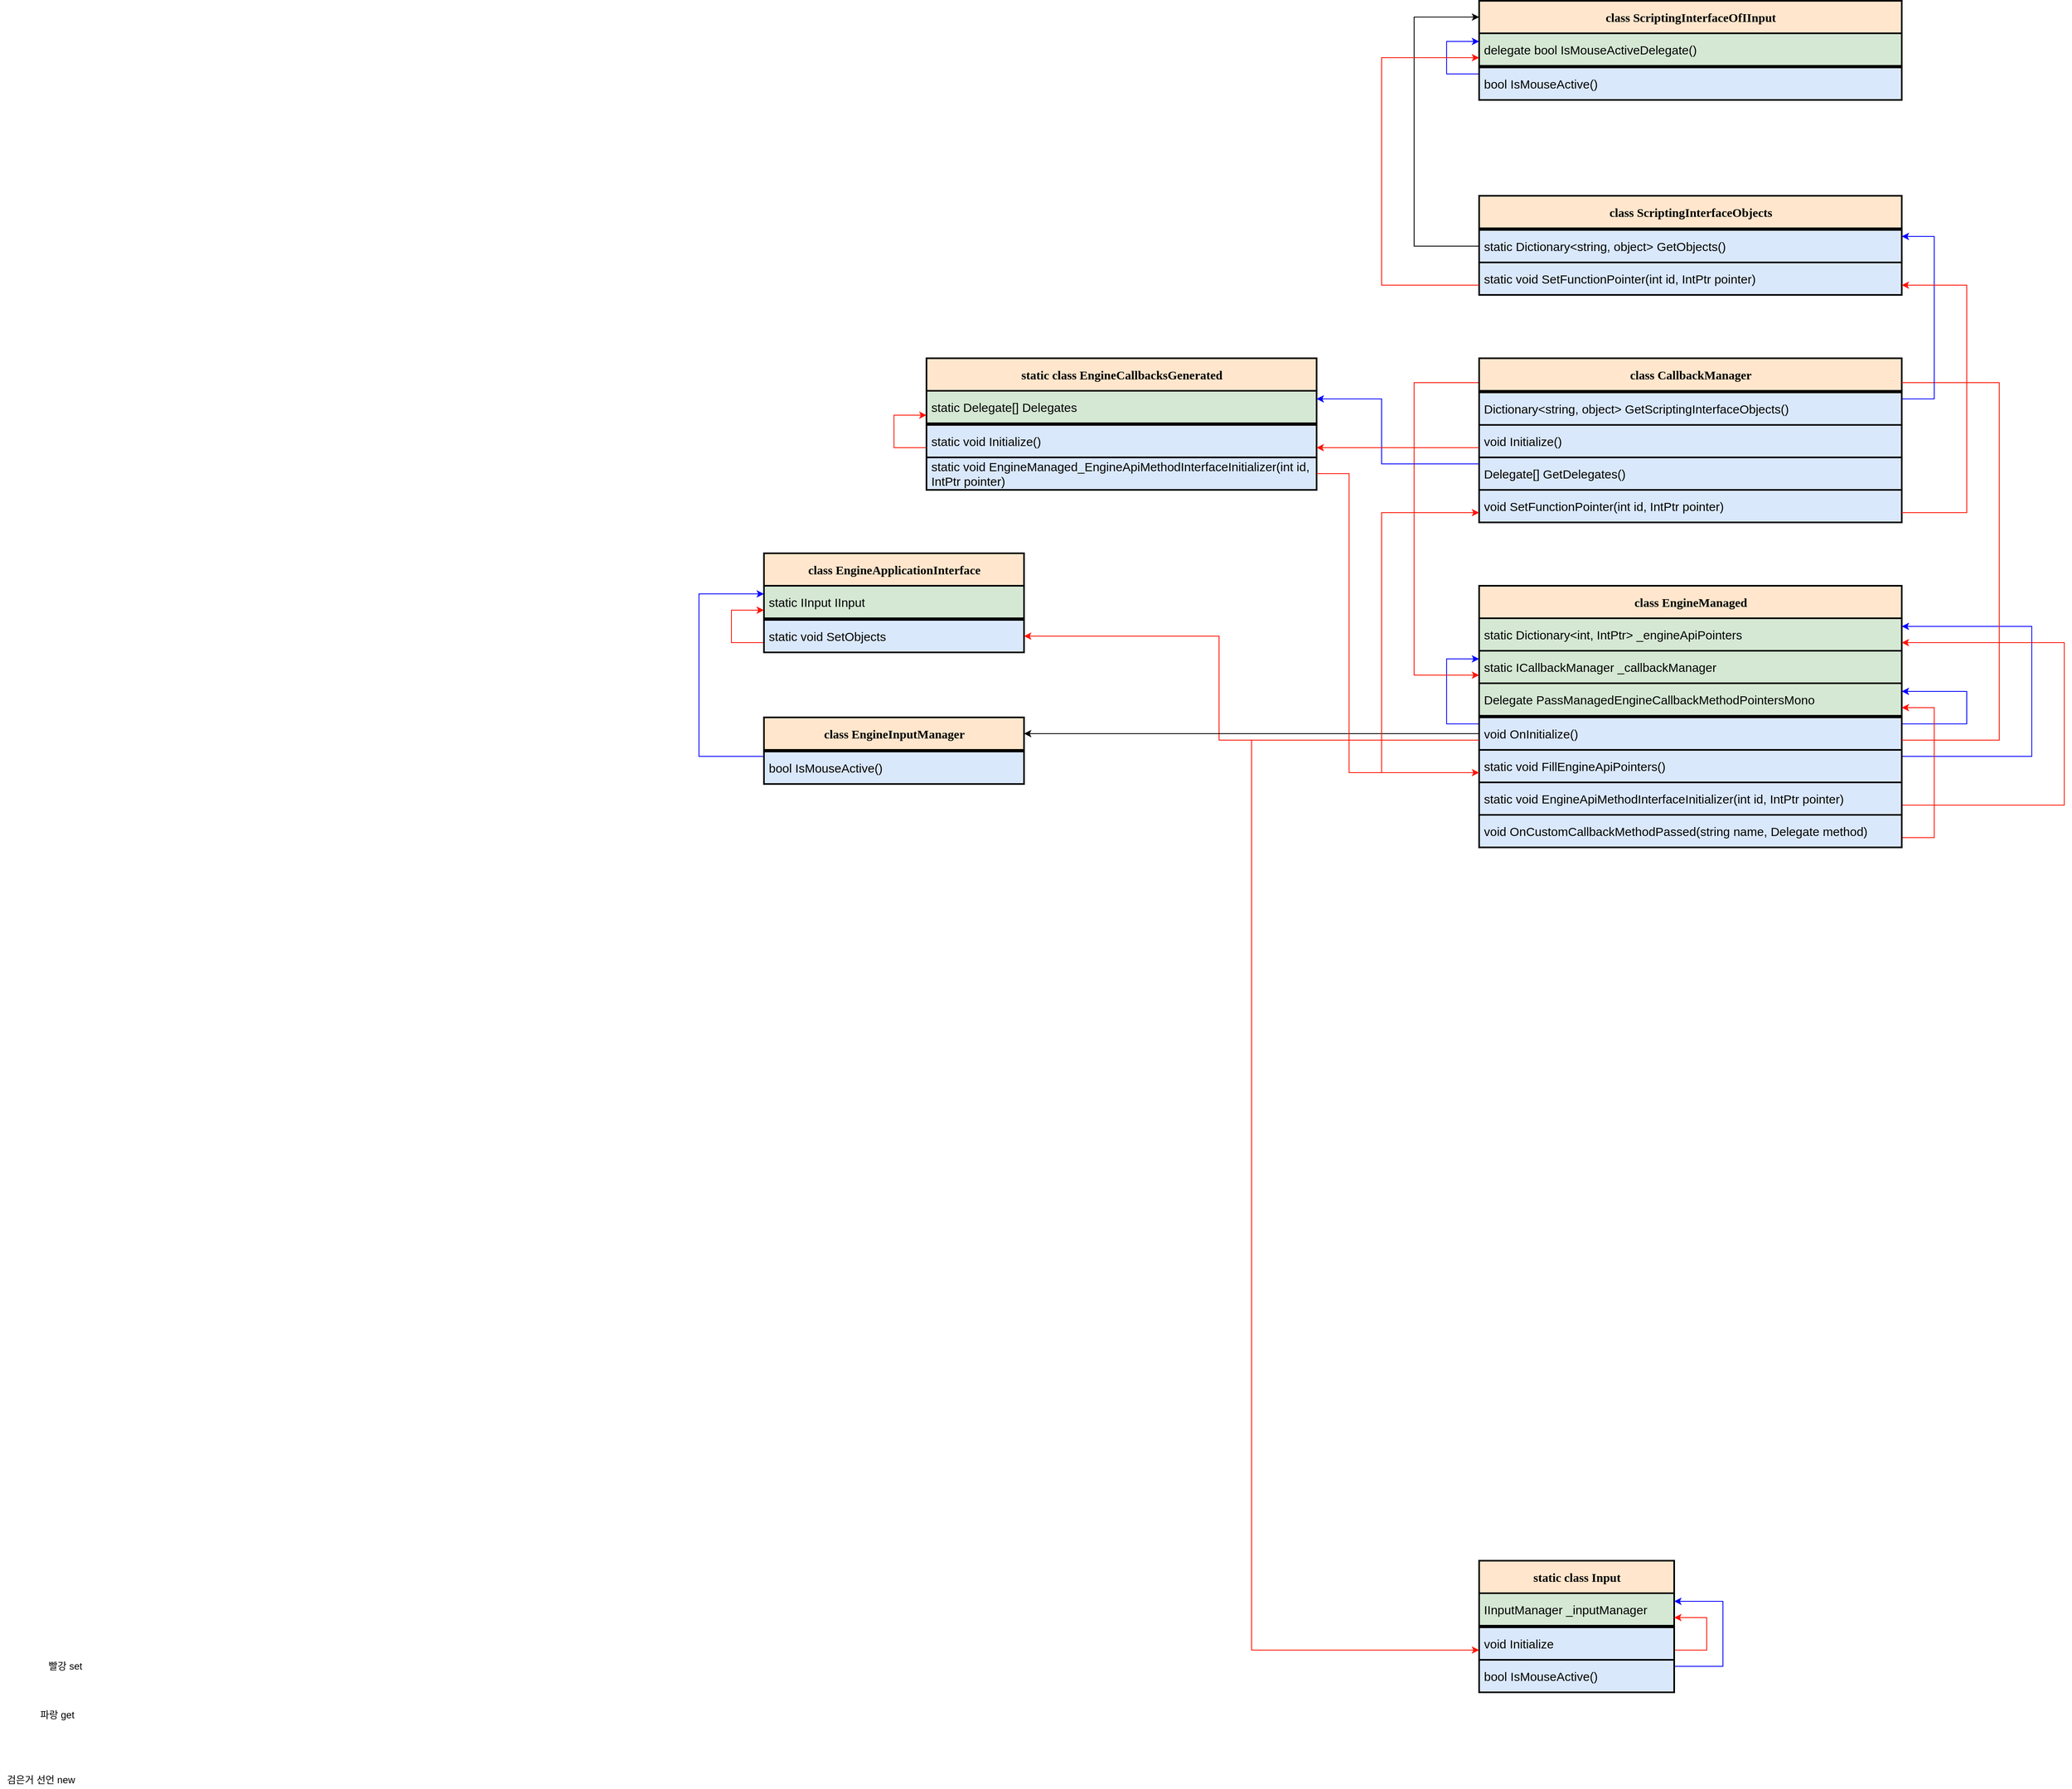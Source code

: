 <mxfile version="14.8.1" type="github">
  <diagram name="Page-1" id="6133507b-19e7-1e82-6fc7-422aa6c4b21f">
    <mxGraphModel dx="2522" dy="1612" grid="1" gridSize="10" guides="1" tooltips="1" connect="1" arrows="1" fold="1" page="1" pageScale="1" pageWidth="1100" pageHeight="850" background="none" math="0" shadow="0">
      <root>
        <mxCell id="0" />
        <mxCell id="1" parent="0" />
        <mxCell id="yH2N4LVDHTNYknIPU6K9-19" value="static class Input" style="swimlane;html=1;fontStyle=1;align=center;verticalAlign=middle;childLayout=stackLayout;horizontal=1;startSize=40;horizontalStack=0;resizeParent=1;resizeLast=0;collapsible=1;marginBottom=0;swimlaneFillColor=#ffffff;rounded=0;shadow=0;comic=0;labelBackgroundColor=none;strokeWidth=2;fontFamily=Verdana;fontSize=15;swimlaneLine=1;flipH=1;flipV=0;fillColor=#ffe6cc;" parent="1" vertex="1">
          <mxGeometry x="800" y="1240" width="240" height="162" as="geometry" />
        </mxCell>
        <mxCell id="yH2N4LVDHTNYknIPU6K9-21" value="IInputManager _inputManager" style="text;align=left;verticalAlign=middle;spacingLeft=4;spacingRight=4;whiteSpace=wrap;overflow=hidden;rotatable=0;points=[[0,0.5],[1,0.5]];portConstraint=eastwest;horizontal=1;labelBorderColor=none;labelBackgroundColor=none;html=1;shadow=0;glass=0;sketch=0;rounded=0;fillColor=#d5e8d4;fontSize=15;strokeColor=#000000;strokeWidth=2;" parent="yH2N4LVDHTNYknIPU6K9-19" vertex="1">
          <mxGeometry y="40" width="240" height="40" as="geometry" />
        </mxCell>
        <mxCell id="yH2N4LVDHTNYknIPU6K9-22" value="" style="line;html=1;strokeWidth=1;fillColor=none;align=left;verticalAlign=middle;spacingTop=-1;spacingLeft=3;spacingRight=3;rotatable=0;labelPosition=right;points=[];portConstraint=eastwest;" parent="yH2N4LVDHTNYknIPU6K9-19" vertex="1">
          <mxGeometry y="80" width="240" height="2" as="geometry" />
        </mxCell>
        <mxCell id="VEGWwrapi3wjiJ5tn9da-1" style="edgeStyle=orthogonalEdgeStyle;rounded=0;orthogonalLoop=1;jettySize=auto;html=1;strokeColor=#FF1303;" parent="yH2N4LVDHTNYknIPU6K9-19" source="8lbFRNuZKAljPc5YzSxJ-2" target="yH2N4LVDHTNYknIPU6K9-21" edge="1">
          <mxGeometry relative="1" as="geometry">
            <Array as="points">
              <mxPoint x="280" y="110" />
              <mxPoint x="280" y="70" />
            </Array>
          </mxGeometry>
        </mxCell>
        <mxCell id="8lbFRNuZKAljPc5YzSxJ-2" value="void Initialize" style="text;html=1;fillColor=#dae8fc;align=left;verticalAlign=middle;spacingLeft=4;spacingRight=4;whiteSpace=wrap;overflow=hidden;rotatable=0;points=[[0,0.5],[1,0.5]];portConstraint=eastwest;fontSize=15;strokeColor=#000000;strokeWidth=2;" parent="yH2N4LVDHTNYknIPU6K9-19" vertex="1">
          <mxGeometry y="82" width="240" height="40" as="geometry" />
        </mxCell>
        <mxCell id="VEGWwrapi3wjiJ5tn9da-2" style="edgeStyle=orthogonalEdgeStyle;rounded=0;orthogonalLoop=1;jettySize=auto;html=1;strokeColor=#0000FF;" parent="yH2N4LVDHTNYknIPU6K9-19" source="yH2N4LVDHTNYknIPU6K9-36" target="yH2N4LVDHTNYknIPU6K9-21" edge="1">
          <mxGeometry relative="1" as="geometry">
            <Array as="points">
              <mxPoint x="300" y="130" />
              <mxPoint x="300" y="50" />
            </Array>
          </mxGeometry>
        </mxCell>
        <mxCell id="yH2N4LVDHTNYknIPU6K9-36" value="bool&amp;nbsp;IsMouseActive()" style="text;html=1;fillColor=#dae8fc;align=left;verticalAlign=middle;spacingLeft=4;spacingRight=4;whiteSpace=wrap;overflow=hidden;rotatable=0;points=[[0,0.5],[1,0.5]];portConstraint=eastwest;fontSize=15;strokeWidth=2;strokeColor=#000000;" parent="yH2N4LVDHTNYknIPU6K9-19" vertex="1">
          <mxGeometry y="122" width="240" height="40" as="geometry" />
        </mxCell>
        <mxCell id="8lbFRNuZKAljPc5YzSxJ-77" value="class EngineManaged" style="swimlane;html=1;fontStyle=1;align=center;verticalAlign=middle;childLayout=stackLayout;horizontal=1;startSize=40;horizontalStack=0;resizeParent=1;resizeLast=0;collapsible=1;marginBottom=0;swimlaneFillColor=#ffffff;rounded=0;shadow=0;comic=0;labelBackgroundColor=none;strokeWidth=2;fontFamily=Verdana;fontSize=15;swimlaneLine=1;flipH=1;flipV=0;fillColor=#ffe6cc;" parent="1" vertex="1">
          <mxGeometry x="800" y="40" width="520" height="322" as="geometry" />
        </mxCell>
        <mxCell id="CqrycAwwvoVCevSgToH9-6" value="static Dictionary&amp;lt;int, IntPtr&amp;gt; _engineApiPointers" style="text;align=left;verticalAlign=middle;spacingLeft=4;spacingRight=4;whiteSpace=wrap;overflow=hidden;rotatable=0;points=[[0,0.5],[1,0.5]];portConstraint=eastwest;horizontal=1;labelBorderColor=none;labelBackgroundColor=none;html=1;shadow=0;glass=0;sketch=0;rounded=0;fillColor=#d5e8d4;fontSize=15;strokeColor=#000000;strokeWidth=2;" parent="8lbFRNuZKAljPc5YzSxJ-77" vertex="1">
          <mxGeometry y="40" width="520" height="40" as="geometry" />
        </mxCell>
        <mxCell id="8lbFRNuZKAljPc5YzSxJ-84" value="static ICallbackManager _callbackManager" style="text;align=left;verticalAlign=middle;spacingLeft=4;spacingRight=4;whiteSpace=wrap;overflow=hidden;rotatable=0;points=[[0,0.5],[1,0.5]];portConstraint=eastwest;horizontal=1;labelBorderColor=none;labelBackgroundColor=none;html=1;shadow=0;glass=0;sketch=0;rounded=0;fillColor=#d5e8d4;fontSize=15;strokeColor=#000000;strokeWidth=2;" parent="8lbFRNuZKAljPc5YzSxJ-77" vertex="1">
          <mxGeometry y="80" width="520" height="40" as="geometry" />
        </mxCell>
        <mxCell id="CqrycAwwvoVCevSgToH9-27" value="Delegate PassManagedEngineCallbackMethodPointersMono" style="text;align=left;verticalAlign=middle;spacingLeft=4;spacingRight=4;whiteSpace=wrap;overflow=hidden;rotatable=0;points=[[0,0.5],[1,0.5]];portConstraint=eastwest;horizontal=1;labelBorderColor=none;labelBackgroundColor=none;html=1;shadow=0;glass=0;sketch=0;rounded=0;fillColor=#d5e8d4;fontSize=15;strokeColor=#000000;strokeWidth=2;" parent="8lbFRNuZKAljPc5YzSxJ-77" vertex="1">
          <mxGeometry y="120" width="520" height="40" as="geometry" />
        </mxCell>
        <mxCell id="8lbFRNuZKAljPc5YzSxJ-80" value="" style="line;html=1;strokeWidth=1;fillColor=none;align=left;verticalAlign=middle;spacingTop=-1;spacingLeft=3;spacingRight=3;rotatable=0;labelPosition=right;points=[];portConstraint=eastwest;" parent="8lbFRNuZKAljPc5YzSxJ-77" vertex="1">
          <mxGeometry y="160" width="520" height="2" as="geometry" />
        </mxCell>
        <mxCell id="VEGWwrapi3wjiJ5tn9da-25" style="edgeStyle=orthogonalEdgeStyle;rounded=0;orthogonalLoop=1;jettySize=auto;html=1;endArrow=classic;endFill=1;strokeColor=#0000FF;" parent="8lbFRNuZKAljPc5YzSxJ-77" source="8lbFRNuZKAljPc5YzSxJ-82" target="8lbFRNuZKAljPc5YzSxJ-84" edge="1">
          <mxGeometry relative="1" as="geometry">
            <Array as="points">
              <mxPoint x="-40" y="170" />
              <mxPoint x="-40" y="90" />
            </Array>
          </mxGeometry>
        </mxCell>
        <mxCell id="3tRXE0b-baZYqAzIgxAR-3" style="edgeStyle=orthogonalEdgeStyle;rounded=0;orthogonalLoop=1;jettySize=auto;html=1;strokeColor=#0000FF;" edge="1" parent="8lbFRNuZKAljPc5YzSxJ-77" source="8lbFRNuZKAljPc5YzSxJ-82" target="CqrycAwwvoVCevSgToH9-27">
          <mxGeometry relative="1" as="geometry">
            <Array as="points">
              <mxPoint x="600" y="170" />
              <mxPoint x="600" y="130" />
            </Array>
          </mxGeometry>
        </mxCell>
        <mxCell id="8lbFRNuZKAljPc5YzSxJ-82" value="void OnInitialize()" style="text;html=1;fillColor=#dae8fc;align=left;verticalAlign=middle;spacingLeft=4;spacingRight=4;whiteSpace=wrap;overflow=hidden;rotatable=0;points=[[0,0.5],[1,0.5]];portConstraint=eastwest;fontSize=15;strokeColor=#000000;strokeWidth=2;" parent="8lbFRNuZKAljPc5YzSxJ-77" vertex="1">
          <mxGeometry y="162" width="520" height="40" as="geometry" />
        </mxCell>
        <mxCell id="VEGWwrapi3wjiJ5tn9da-36" style="edgeStyle=orthogonalEdgeStyle;rounded=0;orthogonalLoop=1;jettySize=auto;html=1;endArrow=classic;endFill=1;strokeColor=#0000FF;" parent="8lbFRNuZKAljPc5YzSxJ-77" source="CqrycAwwvoVCevSgToH9-3" target="CqrycAwwvoVCevSgToH9-6" edge="1">
          <mxGeometry relative="1" as="geometry">
            <Array as="points">
              <mxPoint x="680" y="210" />
              <mxPoint x="680" y="50" />
            </Array>
          </mxGeometry>
        </mxCell>
        <mxCell id="CqrycAwwvoVCevSgToH9-3" value="static void FillEngineApiPointers()" style="text;html=1;fillColor=#dae8fc;align=left;verticalAlign=middle;spacingLeft=4;spacingRight=4;whiteSpace=wrap;overflow=hidden;rotatable=0;points=[[0,0.5],[1,0.5]];portConstraint=eastwest;fontSize=15;strokeColor=#000000;strokeWidth=2;" parent="8lbFRNuZKAljPc5YzSxJ-77" vertex="1">
          <mxGeometry y="202" width="520" height="40" as="geometry" />
        </mxCell>
        <mxCell id="VEGWwrapi3wjiJ5tn9da-37" style="edgeStyle=orthogonalEdgeStyle;rounded=0;orthogonalLoop=1;jettySize=auto;html=1;endArrow=classic;endFill=1;strokeColor=#FF1303;" parent="8lbFRNuZKAljPc5YzSxJ-77" source="CqrycAwwvoVCevSgToH9-8" target="CqrycAwwvoVCevSgToH9-6" edge="1">
          <mxGeometry relative="1" as="geometry">
            <Array as="points">
              <mxPoint x="720" y="270" />
              <mxPoint x="720" y="70" />
            </Array>
          </mxGeometry>
        </mxCell>
        <mxCell id="CqrycAwwvoVCevSgToH9-8" value="static void EngineApiMethodInterfaceInitializer(int id, IntPtr pointer)" style="text;html=1;fillColor=#dae8fc;align=left;verticalAlign=middle;spacingLeft=4;spacingRight=4;whiteSpace=wrap;overflow=hidden;rotatable=0;points=[[0,0.5],[1,0.5]];portConstraint=eastwest;fontSize=15;strokeColor=#000000;strokeWidth=2;" parent="8lbFRNuZKAljPc5YzSxJ-77" vertex="1">
          <mxGeometry y="242" width="520" height="40" as="geometry" />
        </mxCell>
        <mxCell id="CqrycAwwvoVCevSgToH9-35" style="edgeStyle=orthogonalEdgeStyle;rounded=0;orthogonalLoop=1;jettySize=auto;html=1;fontColor=#FF1303;strokeColor=#FF1303;" parent="8lbFRNuZKAljPc5YzSxJ-77" source="CqrycAwwvoVCevSgToH9-28" target="CqrycAwwvoVCevSgToH9-27" edge="1">
          <mxGeometry relative="1" as="geometry">
            <Array as="points">
              <mxPoint x="560" y="310" />
              <mxPoint x="560" y="150" />
            </Array>
          </mxGeometry>
        </mxCell>
        <mxCell id="CqrycAwwvoVCevSgToH9-28" value="&lt;div&gt;void OnCustomCallbackMethodPassed(&lt;span&gt;string name,&amp;nbsp;&lt;/span&gt;&lt;span&gt;Delegate method)&lt;/span&gt;&lt;/div&gt;" style="text;html=1;fillColor=#dae8fc;align=left;verticalAlign=middle;spacingLeft=4;spacingRight=4;whiteSpace=wrap;overflow=hidden;rotatable=0;points=[[0,0.5],[1,0.5]];portConstraint=eastwest;fontSize=15;strokeColor=#000000;strokeWidth=2;" parent="8lbFRNuZKAljPc5YzSxJ-77" vertex="1">
          <mxGeometry y="282" width="520" height="40" as="geometry" />
        </mxCell>
        <mxCell id="8lbFRNuZKAljPc5YzSxJ-96" value="class EngineInputManager" style="swimlane;html=1;fontStyle=1;align=center;verticalAlign=middle;childLayout=stackLayout;horizontal=1;startSize=40;horizontalStack=0;resizeParent=1;resizeLast=0;collapsible=1;marginBottom=0;swimlaneFillColor=#ffffff;rounded=0;shadow=0;comic=0;labelBackgroundColor=none;strokeWidth=2;fontFamily=Verdana;fontSize=15;swimlaneLine=1;flipH=1;flipV=0;fillColor=#ffe6cc;" parent="1" vertex="1">
          <mxGeometry x="-80" y="202" width="320" height="82" as="geometry" />
        </mxCell>
        <mxCell id="8lbFRNuZKAljPc5YzSxJ-99" value="" style="line;html=1;strokeWidth=1;fillColor=none;align=left;verticalAlign=middle;spacingTop=-1;spacingLeft=3;spacingRight=3;rotatable=0;labelPosition=right;points=[];portConstraint=eastwest;" parent="8lbFRNuZKAljPc5YzSxJ-96" vertex="1">
          <mxGeometry y="40" width="320" height="2" as="geometry" />
        </mxCell>
        <mxCell id="8lbFRNuZKAljPc5YzSxJ-101" value="bool IsMouseActive()" style="text;html=1;fillColor=#dae8fc;align=left;verticalAlign=middle;spacingLeft=4;spacingRight=4;whiteSpace=wrap;overflow=hidden;rotatable=0;points=[[0,0.5],[1,0.5]];portConstraint=eastwest;fontSize=15;strokeColor=#000000;strokeWidth=2;" parent="8lbFRNuZKAljPc5YzSxJ-96" vertex="1">
          <mxGeometry y="42" width="320" height="40" as="geometry" />
        </mxCell>
        <mxCell id="VEGWwrapi3wjiJ5tn9da-20" style="edgeStyle=orthogonalEdgeStyle;rounded=0;orthogonalLoop=1;jettySize=auto;html=1;strokeColor=#FF1303;" parent="1" source="8lbFRNuZKAljPc5YzSxJ-111" target="8lbFRNuZKAljPc5YzSxJ-84" edge="1">
          <mxGeometry relative="1" as="geometry">
            <Array as="points">
              <mxPoint x="720" y="-210" />
              <mxPoint x="720" y="150" />
            </Array>
          </mxGeometry>
        </mxCell>
        <mxCell id="8lbFRNuZKAljPc5YzSxJ-111" value="class CallbackManager" style="swimlane;html=1;fontStyle=1;align=center;verticalAlign=middle;childLayout=stackLayout;horizontal=1;startSize=40;horizontalStack=0;resizeParent=1;resizeLast=0;collapsible=1;marginBottom=0;swimlaneFillColor=#ffffff;rounded=0;shadow=0;comic=0;labelBackgroundColor=none;strokeWidth=2;fontFamily=Verdana;fontSize=15;swimlaneLine=1;flipH=1;flipV=0;fillColor=#ffe6cc;" parent="1" vertex="1">
          <mxGeometry x="800" y="-240" width="520" height="202" as="geometry" />
        </mxCell>
        <mxCell id="8lbFRNuZKAljPc5YzSxJ-115" value="" style="line;html=1;strokeWidth=1;fillColor=none;align=left;verticalAlign=middle;spacingTop=-1;spacingLeft=3;spacingRight=3;rotatable=0;labelPosition=right;points=[];portConstraint=eastwest;" parent="8lbFRNuZKAljPc5YzSxJ-111" vertex="1">
          <mxGeometry y="40" width="520" height="2" as="geometry" />
        </mxCell>
        <mxCell id="8lbFRNuZKAljPc5YzSxJ-116" value="Dictionary&amp;lt;string, object&amp;gt; GetScriptingInterfaceObjects()" style="text;html=1;fillColor=#dae8fc;align=left;verticalAlign=middle;spacingLeft=4;spacingRight=4;whiteSpace=wrap;overflow=hidden;rotatable=0;points=[[0,0.5],[1,0.5]];portConstraint=eastwest;fontSize=15;strokeColor=#000000;strokeWidth=2;" parent="8lbFRNuZKAljPc5YzSxJ-111" vertex="1">
          <mxGeometry y="42" width="520" height="40" as="geometry" />
        </mxCell>
        <mxCell id="VEGWwrapi3wjiJ5tn9da-21" value="void Initialize()" style="text;html=1;fillColor=#dae8fc;align=left;verticalAlign=middle;spacingLeft=4;spacingRight=4;whiteSpace=wrap;overflow=hidden;rotatable=0;points=[[0,0.5],[1,0.5]];portConstraint=eastwest;fontSize=15;strokeColor=#000000;strokeWidth=2;" parent="8lbFRNuZKAljPc5YzSxJ-111" vertex="1">
          <mxGeometry y="82" width="520" height="40" as="geometry" />
        </mxCell>
        <mxCell id="CqrycAwwvoVCevSgToH9-22" value="Delegate[] GetDelegates()" style="text;html=1;fillColor=#dae8fc;align=left;verticalAlign=middle;spacingLeft=4;spacingRight=4;whiteSpace=wrap;overflow=hidden;rotatable=0;points=[[0,0.5],[1,0.5]];portConstraint=eastwest;fontSize=15;strokeColor=#000000;strokeWidth=2;" parent="8lbFRNuZKAljPc5YzSxJ-111" vertex="1">
          <mxGeometry y="122" width="520" height="40" as="geometry" />
        </mxCell>
        <mxCell id="CqrycAwwvoVCevSgToH9-1" value="void SetFunctionPointer(int id, IntPtr pointer)" style="text;html=1;fillColor=#dae8fc;align=left;verticalAlign=middle;spacingLeft=4;spacingRight=4;whiteSpace=wrap;overflow=hidden;rotatable=0;points=[[0,0.5],[1,0.5]];portConstraint=eastwest;fontSize=15;strokeColor=#000000;strokeWidth=2;" parent="8lbFRNuZKAljPc5YzSxJ-111" vertex="1">
          <mxGeometry y="162" width="520" height="40" as="geometry" />
        </mxCell>
        <mxCell id="8lbFRNuZKAljPc5YzSxJ-120" value="class ScriptingInterfaceObjects" style="swimlane;html=1;fontStyle=1;align=center;verticalAlign=middle;childLayout=stackLayout;horizontal=1;startSize=40;horizontalStack=0;resizeParent=1;resizeLast=0;collapsible=1;marginBottom=0;swimlaneFillColor=#ffffff;rounded=0;shadow=0;comic=0;labelBackgroundColor=none;strokeWidth=2;fontFamily=Verdana;fontSize=15;swimlaneLine=1;flipH=1;flipV=0;fillColor=#ffe6cc;" parent="1" vertex="1">
          <mxGeometry x="800" y="-440" width="520" height="122" as="geometry" />
        </mxCell>
        <mxCell id="8lbFRNuZKAljPc5YzSxJ-123" value="" style="line;html=1;strokeWidth=1;fillColor=none;align=left;verticalAlign=middle;spacingTop=-1;spacingLeft=3;spacingRight=3;rotatable=0;labelPosition=right;points=[];portConstraint=eastwest;" parent="8lbFRNuZKAljPc5YzSxJ-120" vertex="1">
          <mxGeometry y="40" width="520" height="2" as="geometry" />
        </mxCell>
        <mxCell id="8lbFRNuZKAljPc5YzSxJ-124" value="static Dictionary&amp;lt;string, object&amp;gt; GetObjects()" style="text;html=1;fillColor=#dae8fc;align=left;verticalAlign=middle;spacingLeft=4;spacingRight=4;whiteSpace=wrap;overflow=hidden;rotatable=0;points=[[0,0.5],[1,0.5]];portConstraint=eastwest;fontSize=15;strokeColor=#000000;strokeWidth=2;" parent="8lbFRNuZKAljPc5YzSxJ-120" vertex="1">
          <mxGeometry y="42" width="520" height="40" as="geometry" />
        </mxCell>
        <mxCell id="8lbFRNuZKAljPc5YzSxJ-135" value="static void SetFunctionPointer(int id, IntPtr pointer)" style="text;html=1;fillColor=#dae8fc;align=left;verticalAlign=middle;spacingLeft=4;spacingRight=4;whiteSpace=wrap;overflow=hidden;rotatable=0;points=[[0,0.5],[1,0.5]];portConstraint=eastwest;fontSize=15;strokeColor=#000000;strokeWidth=2;" parent="8lbFRNuZKAljPc5YzSxJ-120" vertex="1">
          <mxGeometry y="82" width="520" height="40" as="geometry" />
        </mxCell>
        <mxCell id="8lbFRNuZKAljPc5YzSxJ-129" value="class ScriptingInterfaceOfIInput" style="swimlane;html=1;fontStyle=1;align=center;verticalAlign=middle;childLayout=stackLayout;horizontal=1;startSize=40;horizontalStack=0;resizeParent=1;resizeLast=0;collapsible=1;marginBottom=0;swimlaneFillColor=#ffffff;rounded=0;shadow=0;comic=0;labelBackgroundColor=none;strokeWidth=2;fontFamily=Verdana;fontSize=15;swimlaneLine=1;flipH=1;flipV=0;fillColor=#ffe6cc;" parent="1" vertex="1">
          <mxGeometry x="800" y="-680" width="520" height="122" as="geometry" />
        </mxCell>
        <mxCell id="8lbFRNuZKAljPc5YzSxJ-133" value="delegate bool IsMouseActiveDelegate()" style="text;align=left;verticalAlign=middle;spacingLeft=4;spacingRight=4;whiteSpace=wrap;overflow=hidden;rotatable=0;points=[[0,0.5],[1,0.5]];portConstraint=eastwest;horizontal=1;labelBorderColor=none;labelBackgroundColor=none;html=1;shadow=0;glass=0;sketch=0;rounded=0;fillColor=#d5e8d4;fontSize=15;strokeColor=#000000;strokeWidth=2;" parent="8lbFRNuZKAljPc5YzSxJ-129" vertex="1">
          <mxGeometry y="40" width="520" height="40" as="geometry" />
        </mxCell>
        <mxCell id="8lbFRNuZKAljPc5YzSxJ-130" value="" style="line;html=1;strokeWidth=1;fillColor=none;align=left;verticalAlign=middle;spacingTop=-1;spacingLeft=3;spacingRight=3;rotatable=0;labelPosition=right;points=[];portConstraint=eastwest;" parent="8lbFRNuZKAljPc5YzSxJ-129" vertex="1">
          <mxGeometry y="80" width="520" height="2" as="geometry" />
        </mxCell>
        <mxCell id="VEGWwrapi3wjiJ5tn9da-31" style="edgeStyle=orthogonalEdgeStyle;rounded=0;orthogonalLoop=1;jettySize=auto;html=1;endArrow=classic;endFill=1;strokeColor=#0000FF;" parent="8lbFRNuZKAljPc5YzSxJ-129" source="8lbFRNuZKAljPc5YzSxJ-131" target="8lbFRNuZKAljPc5YzSxJ-133" edge="1">
          <mxGeometry relative="1" as="geometry">
            <Array as="points">
              <mxPoint x="-40" y="90" />
              <mxPoint x="-40" y="50" />
            </Array>
          </mxGeometry>
        </mxCell>
        <mxCell id="8lbFRNuZKAljPc5YzSxJ-131" value="bool IsMouseActive()" style="text;html=1;fillColor=#dae8fc;align=left;verticalAlign=middle;spacingLeft=4;spacingRight=4;whiteSpace=wrap;overflow=hidden;rotatable=0;points=[[0,0.5],[1,0.5]];portConstraint=eastwest;fontSize=15;strokeColor=#000000;strokeWidth=2;" parent="8lbFRNuZKAljPc5YzSxJ-129" vertex="1">
          <mxGeometry y="82" width="520" height="40" as="geometry" />
        </mxCell>
        <mxCell id="CqrycAwwvoVCevSgToH9-10" value="static class EngineCallbacksGenerated" style="swimlane;html=1;fontStyle=1;align=center;verticalAlign=middle;childLayout=stackLayout;horizontal=1;startSize=40;horizontalStack=0;resizeParent=1;resizeLast=0;collapsible=1;marginBottom=0;swimlaneFillColor=#ffffff;rounded=0;shadow=0;comic=0;labelBackgroundColor=none;strokeWidth=2;fontFamily=Verdana;fontSize=15;swimlaneLine=1;flipH=1;flipV=0;fillColor=#ffe6cc;" parent="1" vertex="1">
          <mxGeometry x="120" y="-240" width="480" height="162" as="geometry" />
        </mxCell>
        <mxCell id="CqrycAwwvoVCevSgToH9-13" value="static Delegate[] Delegates" style="text;align=left;verticalAlign=middle;spacingLeft=4;spacingRight=4;whiteSpace=wrap;overflow=hidden;rotatable=0;points=[[0,0.5],[1,0.5]];portConstraint=eastwest;horizontal=1;labelBorderColor=none;labelBackgroundColor=none;html=1;shadow=0;glass=0;sketch=0;rounded=0;fillColor=#d5e8d4;fontSize=15;strokeColor=#000000;strokeWidth=2;" parent="CqrycAwwvoVCevSgToH9-10" vertex="1">
          <mxGeometry y="40" width="480" height="40" as="geometry" />
        </mxCell>
        <mxCell id="CqrycAwwvoVCevSgToH9-15" value="" style="line;html=1;strokeWidth=1;fillColor=none;align=left;verticalAlign=middle;spacingTop=-1;spacingLeft=3;spacingRight=3;rotatable=0;labelPosition=right;points=[];portConstraint=eastwest;" parent="CqrycAwwvoVCevSgToH9-10" vertex="1">
          <mxGeometry y="80" width="480" height="2" as="geometry" />
        </mxCell>
        <mxCell id="CqrycAwwvoVCevSgToH9-20" style="edgeStyle=orthogonalEdgeStyle;rounded=0;orthogonalLoop=1;jettySize=auto;html=1;fontColor=#FF1303;strokeColor=#FF1303;" parent="CqrycAwwvoVCevSgToH9-10" source="CqrycAwwvoVCevSgToH9-16" target="CqrycAwwvoVCevSgToH9-13" edge="1">
          <mxGeometry relative="1" as="geometry">
            <Array as="points">
              <mxPoint x="-40" y="110" />
              <mxPoint x="-40" y="70" />
            </Array>
          </mxGeometry>
        </mxCell>
        <mxCell id="CqrycAwwvoVCevSgToH9-16" value="static void Initialize()" style="text;html=1;fillColor=#dae8fc;align=left;verticalAlign=middle;spacingLeft=4;spacingRight=4;whiteSpace=wrap;overflow=hidden;rotatable=0;points=[[0,0.5],[1,0.5]];portConstraint=eastwest;fontSize=15;strokeColor=#000000;strokeWidth=2;" parent="CqrycAwwvoVCevSgToH9-10" vertex="1">
          <mxGeometry y="82" width="480" height="40" as="geometry" />
        </mxCell>
        <mxCell id="3tRXE0b-baZYqAzIgxAR-1" value="static void EngineManaged_EngineApiMethodInterfaceInitializer(int id, IntPtr pointer)" style="text;html=1;fillColor=#dae8fc;align=left;verticalAlign=middle;spacingLeft=4;spacingRight=4;whiteSpace=wrap;overflow=hidden;rotatable=0;points=[[0,0.5],[1,0.5]];portConstraint=eastwest;fontSize=15;strokeColor=#000000;strokeWidth=2;" vertex="1" parent="CqrycAwwvoVCevSgToH9-10">
          <mxGeometry y="122" width="480" height="40" as="geometry" />
        </mxCell>
        <mxCell id="CqrycAwwvoVCevSgToH9-30" value="빨강 set" style="text;html=1;align=center;verticalAlign=middle;resizable=0;points=[];autosize=1;strokeColor=none;" parent="1" vertex="1">
          <mxGeometry x="-970" y="1360" width="60" height="20" as="geometry" />
        </mxCell>
        <mxCell id="CqrycAwwvoVCevSgToH9-31" value="파랑 get" style="text;html=1;align=center;verticalAlign=middle;resizable=0;points=[];autosize=1;strokeColor=none;" parent="1" vertex="1">
          <mxGeometry x="-980" y="1420" width="60" height="20" as="geometry" />
        </mxCell>
        <mxCell id="CqrycAwwvoVCevSgToH9-32" style="edgeStyle=orthogonalEdgeStyle;rounded=0;orthogonalLoop=1;jettySize=auto;html=1;fontColor=#FF1303;strokeColor=#0000FF;" parent="1" source="CqrycAwwvoVCevSgToH9-22" target="CqrycAwwvoVCevSgToH9-13" edge="1">
          <mxGeometry relative="1" as="geometry">
            <Array as="points">
              <mxPoint x="680" y="-110" />
              <mxPoint x="680" y="-190" />
            </Array>
          </mxGeometry>
        </mxCell>
        <mxCell id="VEGWwrapi3wjiJ5tn9da-4" style="edgeStyle=orthogonalEdgeStyle;rounded=0;orthogonalLoop=1;jettySize=auto;html=1;strokeColor=#FF1303;" parent="1" source="8lbFRNuZKAljPc5YzSxJ-82" target="8lbFRNuZKAljPc5YzSxJ-2" edge="1">
          <mxGeometry relative="1" as="geometry">
            <Array as="points">
              <mxPoint x="520" y="230" />
              <mxPoint x="520" y="1350" />
            </Array>
          </mxGeometry>
        </mxCell>
        <mxCell id="VEGWwrapi3wjiJ5tn9da-5" value="class EngineApplicationInterface" style="swimlane;html=1;fontStyle=1;align=center;verticalAlign=middle;childLayout=stackLayout;horizontal=1;startSize=40;horizontalStack=0;resizeParent=1;resizeLast=0;collapsible=1;marginBottom=0;swimlaneFillColor=#ffffff;rounded=0;shadow=0;comic=0;labelBackgroundColor=none;strokeWidth=2;fontFamily=Verdana;fontSize=15;swimlaneLine=1;flipH=1;flipV=0;fillColor=#ffe6cc;" parent="1" vertex="1">
          <mxGeometry x="-80" width="320" height="122" as="geometry" />
        </mxCell>
        <mxCell id="VEGWwrapi3wjiJ5tn9da-6" value="static IInput IInput" style="text;align=left;verticalAlign=middle;spacingLeft=4;spacingRight=4;whiteSpace=wrap;overflow=hidden;rotatable=0;points=[[0,0.5],[1,0.5]];portConstraint=eastwest;horizontal=1;labelBorderColor=none;labelBackgroundColor=none;html=1;shadow=0;glass=0;sketch=0;rounded=0;fillColor=#d5e8d4;fontSize=15;strokeColor=#000000;strokeWidth=2;" parent="VEGWwrapi3wjiJ5tn9da-5" vertex="1">
          <mxGeometry y="40" width="320" height="40" as="geometry" />
        </mxCell>
        <mxCell id="VEGWwrapi3wjiJ5tn9da-7" value="" style="line;html=1;strokeWidth=1;fillColor=none;align=left;verticalAlign=middle;spacingTop=-1;spacingLeft=3;spacingRight=3;rotatable=0;labelPosition=right;points=[];portConstraint=eastwest;" parent="VEGWwrapi3wjiJ5tn9da-5" vertex="1">
          <mxGeometry y="80" width="320" height="2" as="geometry" />
        </mxCell>
        <mxCell id="VEGWwrapi3wjiJ5tn9da-8" style="edgeStyle=orthogonalEdgeStyle;rounded=0;jumpSize=6;orthogonalLoop=1;jettySize=auto;html=1;fontSize=15;endArrow=classic;endFill=1;strokeColor=#FF1303;" parent="VEGWwrapi3wjiJ5tn9da-5" source="VEGWwrapi3wjiJ5tn9da-9" target="VEGWwrapi3wjiJ5tn9da-6" edge="1">
          <mxGeometry relative="1" as="geometry">
            <Array as="points">
              <mxPoint x="-40" y="110" />
              <mxPoint x="-40" y="70" />
            </Array>
          </mxGeometry>
        </mxCell>
        <mxCell id="VEGWwrapi3wjiJ5tn9da-9" value="static void SetObjects" style="text;html=1;fillColor=#dae8fc;align=left;verticalAlign=middle;spacingLeft=4;spacingRight=4;whiteSpace=wrap;overflow=hidden;rotatable=0;points=[[0,0.5],[1,0.5]];portConstraint=eastwest;fontSize=15;strokeColor=#000000;strokeWidth=2;" parent="VEGWwrapi3wjiJ5tn9da-5" vertex="1">
          <mxGeometry y="82" width="320" height="40" as="geometry" />
        </mxCell>
        <mxCell id="VEGWwrapi3wjiJ5tn9da-11" value="검은거 선언 new" style="text;html=1;align=center;verticalAlign=middle;resizable=0;points=[];autosize=1;strokeColor=none;" parent="1" vertex="1">
          <mxGeometry x="-1020" y="1500" width="100" height="20" as="geometry" />
        </mxCell>
        <mxCell id="VEGWwrapi3wjiJ5tn9da-14" style="edgeStyle=orthogonalEdgeStyle;rounded=0;orthogonalLoop=1;jettySize=auto;html=1;strokeColor=#0000FF;" parent="1" source="8lbFRNuZKAljPc5YzSxJ-101" target="VEGWwrapi3wjiJ5tn9da-6" edge="1">
          <mxGeometry relative="1" as="geometry">
            <Array as="points">
              <mxPoint x="-160" y="250" />
              <mxPoint x="-160" y="50" />
            </Array>
          </mxGeometry>
        </mxCell>
        <mxCell id="VEGWwrapi3wjiJ5tn9da-15" style="edgeStyle=orthogonalEdgeStyle;rounded=0;orthogonalLoop=1;jettySize=auto;html=1;strokeColor=#FF1303;" parent="1" source="8lbFRNuZKAljPc5YzSxJ-82" target="VEGWwrapi3wjiJ5tn9da-9" edge="1">
          <mxGeometry relative="1" as="geometry">
            <Array as="points">
              <mxPoint x="480" y="230" />
              <mxPoint x="480" y="102" />
            </Array>
          </mxGeometry>
        </mxCell>
        <mxCell id="VEGWwrapi3wjiJ5tn9da-19" style="edgeStyle=orthogonalEdgeStyle;rounded=0;orthogonalLoop=1;jettySize=auto;html=1;strokeColor=#FF1303;endArrow=none;endFill=0;" parent="1" source="8lbFRNuZKAljPc5YzSxJ-82" target="8lbFRNuZKAljPc5YzSxJ-111" edge="1">
          <mxGeometry relative="1" as="geometry">
            <Array as="points">
              <mxPoint x="1440" y="230" />
              <mxPoint x="1440" y="-210" />
            </Array>
          </mxGeometry>
        </mxCell>
        <mxCell id="VEGWwrapi3wjiJ5tn9da-22" style="edgeStyle=orthogonalEdgeStyle;rounded=0;orthogonalLoop=1;jettySize=auto;html=1;strokeColor=#FF1303;" parent="1" source="VEGWwrapi3wjiJ5tn9da-21" target="CqrycAwwvoVCevSgToH9-16" edge="1">
          <mxGeometry relative="1" as="geometry">
            <Array as="points">
              <mxPoint x="700" y="-130" />
              <mxPoint x="700" y="-130" />
            </Array>
          </mxGeometry>
        </mxCell>
        <mxCell id="VEGWwrapi3wjiJ5tn9da-26" style="edgeStyle=orthogonalEdgeStyle;rounded=0;orthogonalLoop=1;jettySize=auto;html=1;endArrow=classic;endFill=1;strokeColor=#0000FF;" parent="1" source="8lbFRNuZKAljPc5YzSxJ-116" target="8lbFRNuZKAljPc5YzSxJ-124" edge="1">
          <mxGeometry relative="1" as="geometry">
            <Array as="points">
              <mxPoint x="1360" y="-190" />
              <mxPoint x="1360" y="-390" />
            </Array>
          </mxGeometry>
        </mxCell>
        <mxCell id="VEGWwrapi3wjiJ5tn9da-29" style="edgeStyle=orthogonalEdgeStyle;rounded=0;orthogonalLoop=1;jettySize=auto;html=1;endArrow=classic;endFill=1;strokeColor=#000000;" parent="1" source="8lbFRNuZKAljPc5YzSxJ-82" target="8lbFRNuZKAljPc5YzSxJ-96" edge="1">
          <mxGeometry relative="1" as="geometry">
            <Array as="points">
              <mxPoint x="380" y="222" />
              <mxPoint x="380" y="222" />
            </Array>
          </mxGeometry>
        </mxCell>
        <mxCell id="VEGWwrapi3wjiJ5tn9da-30" style="edgeStyle=orthogonalEdgeStyle;rounded=0;orthogonalLoop=1;jettySize=auto;html=1;endArrow=classic;endFill=1;strokeColor=#000000;" parent="1" source="8lbFRNuZKAljPc5YzSxJ-124" target="8lbFRNuZKAljPc5YzSxJ-129" edge="1">
          <mxGeometry relative="1" as="geometry">
            <Array as="points">
              <mxPoint x="720" y="-378" />
              <mxPoint x="720" y="-660" />
            </Array>
          </mxGeometry>
        </mxCell>
        <mxCell id="VEGWwrapi3wjiJ5tn9da-32" style="edgeStyle=orthogonalEdgeStyle;rounded=0;orthogonalLoop=1;jettySize=auto;html=1;endArrow=classic;endFill=1;strokeColor=#FF1303;" parent="1" source="8lbFRNuZKAljPc5YzSxJ-135" target="8lbFRNuZKAljPc5YzSxJ-133" edge="1">
          <mxGeometry relative="1" as="geometry">
            <Array as="points">
              <mxPoint x="680" y="-330" />
              <mxPoint x="680" y="-610" />
            </Array>
          </mxGeometry>
        </mxCell>
        <mxCell id="VEGWwrapi3wjiJ5tn9da-33" style="edgeStyle=orthogonalEdgeStyle;rounded=0;orthogonalLoop=1;jettySize=auto;html=1;endArrow=classic;endFill=1;strokeColor=#FF1303;" parent="1" source="CqrycAwwvoVCevSgToH9-1" target="8lbFRNuZKAljPc5YzSxJ-135" edge="1">
          <mxGeometry relative="1" as="geometry">
            <Array as="points">
              <mxPoint x="1400" y="-50" />
              <mxPoint x="1400" y="-330" />
            </Array>
          </mxGeometry>
        </mxCell>
        <mxCell id="VEGWwrapi3wjiJ5tn9da-34" style="edgeStyle=orthogonalEdgeStyle;rounded=0;orthogonalLoop=1;jettySize=auto;html=1;endArrow=classic;endFill=1;strokeColor=#FF1303;" parent="1" source="CqrycAwwvoVCevSgToH9-3" target="CqrycAwwvoVCevSgToH9-1" edge="1">
          <mxGeometry relative="1" as="geometry">
            <Array as="points">
              <mxPoint x="680" y="270" />
              <mxPoint x="680" y="-50" />
            </Array>
          </mxGeometry>
        </mxCell>
        <mxCell id="3tRXE0b-baZYqAzIgxAR-2" style="edgeStyle=orthogonalEdgeStyle;rounded=0;orthogonalLoop=1;jettySize=auto;html=1;strokeColor=#FF1303;" edge="1" parent="1" source="3tRXE0b-baZYqAzIgxAR-1" target="CqrycAwwvoVCevSgToH9-3">
          <mxGeometry relative="1" as="geometry">
            <Array as="points">
              <mxPoint x="640" y="-98" />
              <mxPoint x="640" y="270" />
            </Array>
          </mxGeometry>
        </mxCell>
      </root>
    </mxGraphModel>
  </diagram>
</mxfile>
